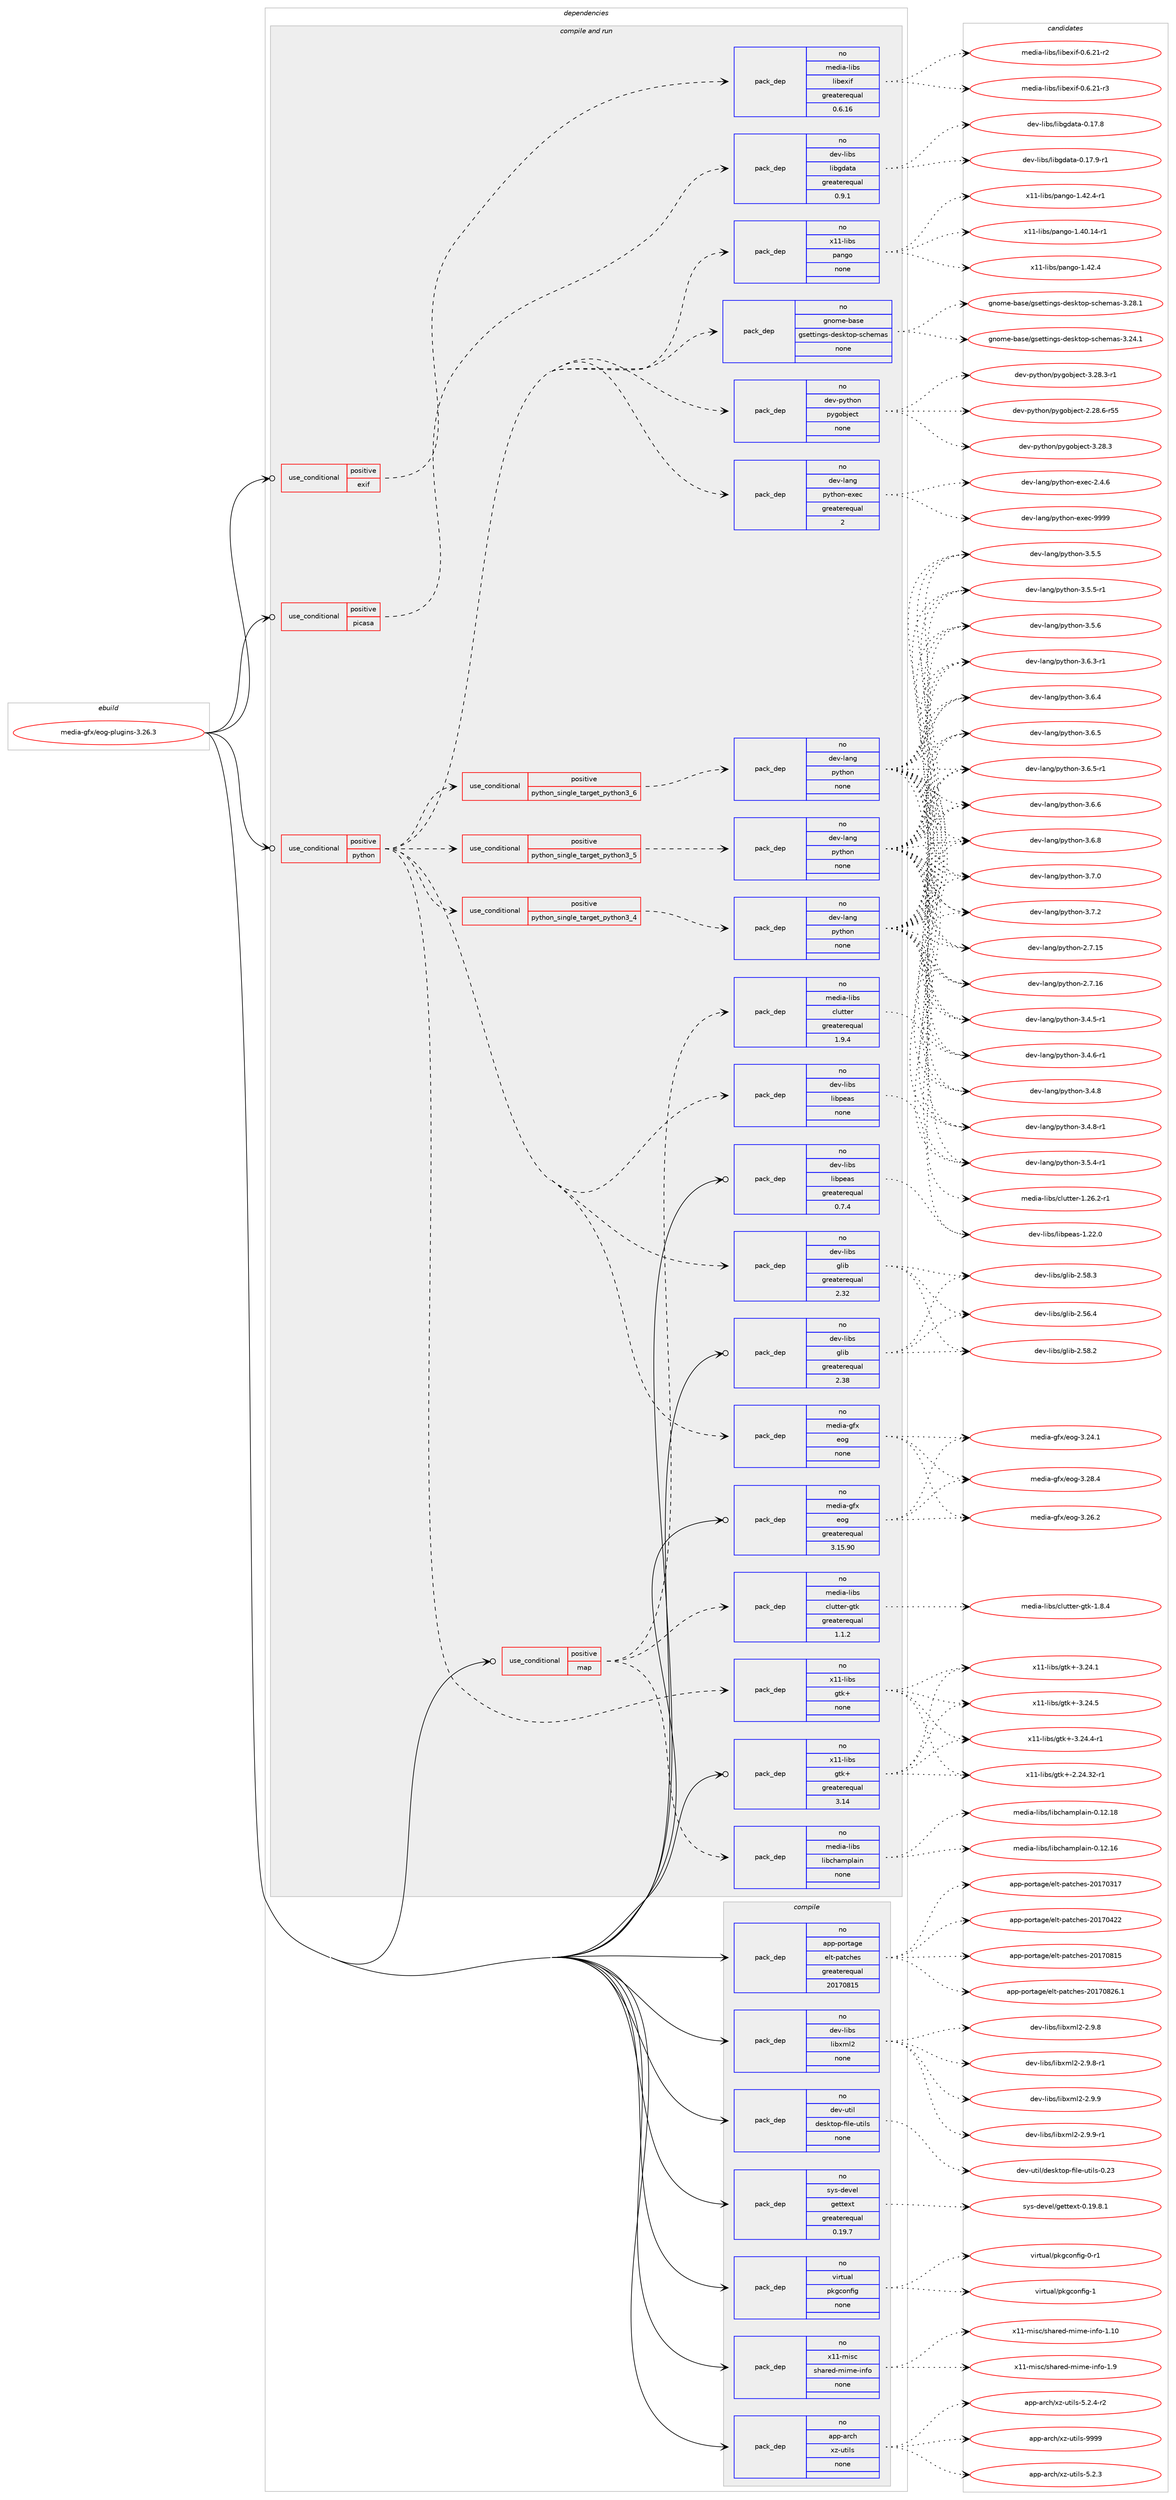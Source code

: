 digraph prolog {

# *************
# Graph options
# *************

newrank=true;
concentrate=true;
compound=true;
graph [rankdir=LR,fontname=Helvetica,fontsize=10,ranksep=1.5];#, ranksep=2.5, nodesep=0.2];
edge  [arrowhead=vee];
node  [fontname=Helvetica,fontsize=10];

# **********
# The ebuild
# **********

subgraph cluster_leftcol {
color=gray;
rank=same;
label=<<i>ebuild</i>>;
id [label="media-gfx/eog-plugins-3.26.3", color=red, width=4, href="../media-gfx/eog-plugins-3.26.3.svg"];
}

# ****************
# The dependencies
# ****************

subgraph cluster_midcol {
color=gray;
label=<<i>dependencies</i>>;
subgraph cluster_compile {
fillcolor="#eeeeee";
style=filled;
label=<<i>compile</i>>;
subgraph pack1144883 {
dependency1602691 [label=<<TABLE BORDER="0" CELLBORDER="1" CELLSPACING="0" CELLPADDING="4" WIDTH="220"><TR><TD ROWSPAN="6" CELLPADDING="30">pack_dep</TD></TR><TR><TD WIDTH="110">no</TD></TR><TR><TD>app-arch</TD></TR><TR><TD>xz-utils</TD></TR><TR><TD>none</TD></TR><TR><TD></TD></TR></TABLE>>, shape=none, color=blue];
}
id:e -> dependency1602691:w [weight=20,style="solid",arrowhead="vee"];
subgraph pack1144884 {
dependency1602692 [label=<<TABLE BORDER="0" CELLBORDER="1" CELLSPACING="0" CELLPADDING="4" WIDTH="220"><TR><TD ROWSPAN="6" CELLPADDING="30">pack_dep</TD></TR><TR><TD WIDTH="110">no</TD></TR><TR><TD>app-portage</TD></TR><TR><TD>elt-patches</TD></TR><TR><TD>greaterequal</TD></TR><TR><TD>20170815</TD></TR></TABLE>>, shape=none, color=blue];
}
id:e -> dependency1602692:w [weight=20,style="solid",arrowhead="vee"];
subgraph pack1144885 {
dependency1602693 [label=<<TABLE BORDER="0" CELLBORDER="1" CELLSPACING="0" CELLPADDING="4" WIDTH="220"><TR><TD ROWSPAN="6" CELLPADDING="30">pack_dep</TD></TR><TR><TD WIDTH="110">no</TD></TR><TR><TD>dev-libs</TD></TR><TR><TD>libxml2</TD></TR><TR><TD>none</TD></TR><TR><TD></TD></TR></TABLE>>, shape=none, color=blue];
}
id:e -> dependency1602693:w [weight=20,style="solid",arrowhead="vee"];
subgraph pack1144886 {
dependency1602694 [label=<<TABLE BORDER="0" CELLBORDER="1" CELLSPACING="0" CELLPADDING="4" WIDTH="220"><TR><TD ROWSPAN="6" CELLPADDING="30">pack_dep</TD></TR><TR><TD WIDTH="110">no</TD></TR><TR><TD>dev-util</TD></TR><TR><TD>desktop-file-utils</TD></TR><TR><TD>none</TD></TR><TR><TD></TD></TR></TABLE>>, shape=none, color=blue];
}
id:e -> dependency1602694:w [weight=20,style="solid",arrowhead="vee"];
subgraph pack1144887 {
dependency1602695 [label=<<TABLE BORDER="0" CELLBORDER="1" CELLSPACING="0" CELLPADDING="4" WIDTH="220"><TR><TD ROWSPAN="6" CELLPADDING="30">pack_dep</TD></TR><TR><TD WIDTH="110">no</TD></TR><TR><TD>sys-devel</TD></TR><TR><TD>gettext</TD></TR><TR><TD>greaterequal</TD></TR><TR><TD>0.19.7</TD></TR></TABLE>>, shape=none, color=blue];
}
id:e -> dependency1602695:w [weight=20,style="solid",arrowhead="vee"];
subgraph pack1144888 {
dependency1602696 [label=<<TABLE BORDER="0" CELLBORDER="1" CELLSPACING="0" CELLPADDING="4" WIDTH="220"><TR><TD ROWSPAN="6" CELLPADDING="30">pack_dep</TD></TR><TR><TD WIDTH="110">no</TD></TR><TR><TD>virtual</TD></TR><TR><TD>pkgconfig</TD></TR><TR><TD>none</TD></TR><TR><TD></TD></TR></TABLE>>, shape=none, color=blue];
}
id:e -> dependency1602696:w [weight=20,style="solid",arrowhead="vee"];
subgraph pack1144889 {
dependency1602697 [label=<<TABLE BORDER="0" CELLBORDER="1" CELLSPACING="0" CELLPADDING="4" WIDTH="220"><TR><TD ROWSPAN="6" CELLPADDING="30">pack_dep</TD></TR><TR><TD WIDTH="110">no</TD></TR><TR><TD>x11-misc</TD></TR><TR><TD>shared-mime-info</TD></TR><TR><TD>none</TD></TR><TR><TD></TD></TR></TABLE>>, shape=none, color=blue];
}
id:e -> dependency1602697:w [weight=20,style="solid",arrowhead="vee"];
}
subgraph cluster_compileandrun {
fillcolor="#eeeeee";
style=filled;
label=<<i>compile and run</i>>;
subgraph cond432260 {
dependency1602698 [label=<<TABLE BORDER="0" CELLBORDER="1" CELLSPACING="0" CELLPADDING="4"><TR><TD ROWSPAN="3" CELLPADDING="10">use_conditional</TD></TR><TR><TD>positive</TD></TR><TR><TD>exif</TD></TR></TABLE>>, shape=none, color=red];
subgraph pack1144890 {
dependency1602699 [label=<<TABLE BORDER="0" CELLBORDER="1" CELLSPACING="0" CELLPADDING="4" WIDTH="220"><TR><TD ROWSPAN="6" CELLPADDING="30">pack_dep</TD></TR><TR><TD WIDTH="110">no</TD></TR><TR><TD>media-libs</TD></TR><TR><TD>libexif</TD></TR><TR><TD>greaterequal</TD></TR><TR><TD>0.6.16</TD></TR></TABLE>>, shape=none, color=blue];
}
dependency1602698:e -> dependency1602699:w [weight=20,style="dashed",arrowhead="vee"];
}
id:e -> dependency1602698:w [weight=20,style="solid",arrowhead="odotvee"];
subgraph cond432261 {
dependency1602700 [label=<<TABLE BORDER="0" CELLBORDER="1" CELLSPACING="0" CELLPADDING="4"><TR><TD ROWSPAN="3" CELLPADDING="10">use_conditional</TD></TR><TR><TD>positive</TD></TR><TR><TD>map</TD></TR></TABLE>>, shape=none, color=red];
subgraph pack1144891 {
dependency1602701 [label=<<TABLE BORDER="0" CELLBORDER="1" CELLSPACING="0" CELLPADDING="4" WIDTH="220"><TR><TD ROWSPAN="6" CELLPADDING="30">pack_dep</TD></TR><TR><TD WIDTH="110">no</TD></TR><TR><TD>media-libs</TD></TR><TR><TD>libchamplain</TD></TR><TR><TD>none</TD></TR><TR><TD></TD></TR></TABLE>>, shape=none, color=blue];
}
dependency1602700:e -> dependency1602701:w [weight=20,style="dashed",arrowhead="vee"];
subgraph pack1144892 {
dependency1602702 [label=<<TABLE BORDER="0" CELLBORDER="1" CELLSPACING="0" CELLPADDING="4" WIDTH="220"><TR><TD ROWSPAN="6" CELLPADDING="30">pack_dep</TD></TR><TR><TD WIDTH="110">no</TD></TR><TR><TD>media-libs</TD></TR><TR><TD>clutter</TD></TR><TR><TD>greaterequal</TD></TR><TR><TD>1.9.4</TD></TR></TABLE>>, shape=none, color=blue];
}
dependency1602700:e -> dependency1602702:w [weight=20,style="dashed",arrowhead="vee"];
subgraph pack1144893 {
dependency1602703 [label=<<TABLE BORDER="0" CELLBORDER="1" CELLSPACING="0" CELLPADDING="4" WIDTH="220"><TR><TD ROWSPAN="6" CELLPADDING="30">pack_dep</TD></TR><TR><TD WIDTH="110">no</TD></TR><TR><TD>media-libs</TD></TR><TR><TD>clutter-gtk</TD></TR><TR><TD>greaterequal</TD></TR><TR><TD>1.1.2</TD></TR></TABLE>>, shape=none, color=blue];
}
dependency1602700:e -> dependency1602703:w [weight=20,style="dashed",arrowhead="vee"];
}
id:e -> dependency1602700:w [weight=20,style="solid",arrowhead="odotvee"];
subgraph cond432262 {
dependency1602704 [label=<<TABLE BORDER="0" CELLBORDER="1" CELLSPACING="0" CELLPADDING="4"><TR><TD ROWSPAN="3" CELLPADDING="10">use_conditional</TD></TR><TR><TD>positive</TD></TR><TR><TD>picasa</TD></TR></TABLE>>, shape=none, color=red];
subgraph pack1144894 {
dependency1602705 [label=<<TABLE BORDER="0" CELLBORDER="1" CELLSPACING="0" CELLPADDING="4" WIDTH="220"><TR><TD ROWSPAN="6" CELLPADDING="30">pack_dep</TD></TR><TR><TD WIDTH="110">no</TD></TR><TR><TD>dev-libs</TD></TR><TR><TD>libgdata</TD></TR><TR><TD>greaterequal</TD></TR><TR><TD>0.9.1</TD></TR></TABLE>>, shape=none, color=blue];
}
dependency1602704:e -> dependency1602705:w [weight=20,style="dashed",arrowhead="vee"];
}
id:e -> dependency1602704:w [weight=20,style="solid",arrowhead="odotvee"];
subgraph cond432263 {
dependency1602706 [label=<<TABLE BORDER="0" CELLBORDER="1" CELLSPACING="0" CELLPADDING="4"><TR><TD ROWSPAN="3" CELLPADDING="10">use_conditional</TD></TR><TR><TD>positive</TD></TR><TR><TD>python</TD></TR></TABLE>>, shape=none, color=red];
subgraph cond432264 {
dependency1602707 [label=<<TABLE BORDER="0" CELLBORDER="1" CELLSPACING="0" CELLPADDING="4"><TR><TD ROWSPAN="3" CELLPADDING="10">use_conditional</TD></TR><TR><TD>positive</TD></TR><TR><TD>python_single_target_python3_4</TD></TR></TABLE>>, shape=none, color=red];
subgraph pack1144895 {
dependency1602708 [label=<<TABLE BORDER="0" CELLBORDER="1" CELLSPACING="0" CELLPADDING="4" WIDTH="220"><TR><TD ROWSPAN="6" CELLPADDING="30">pack_dep</TD></TR><TR><TD WIDTH="110">no</TD></TR><TR><TD>dev-lang</TD></TR><TR><TD>python</TD></TR><TR><TD>none</TD></TR><TR><TD></TD></TR></TABLE>>, shape=none, color=blue];
}
dependency1602707:e -> dependency1602708:w [weight=20,style="dashed",arrowhead="vee"];
}
dependency1602706:e -> dependency1602707:w [weight=20,style="dashed",arrowhead="vee"];
subgraph cond432265 {
dependency1602709 [label=<<TABLE BORDER="0" CELLBORDER="1" CELLSPACING="0" CELLPADDING="4"><TR><TD ROWSPAN="3" CELLPADDING="10">use_conditional</TD></TR><TR><TD>positive</TD></TR><TR><TD>python_single_target_python3_5</TD></TR></TABLE>>, shape=none, color=red];
subgraph pack1144896 {
dependency1602710 [label=<<TABLE BORDER="0" CELLBORDER="1" CELLSPACING="0" CELLPADDING="4" WIDTH="220"><TR><TD ROWSPAN="6" CELLPADDING="30">pack_dep</TD></TR><TR><TD WIDTH="110">no</TD></TR><TR><TD>dev-lang</TD></TR><TR><TD>python</TD></TR><TR><TD>none</TD></TR><TR><TD></TD></TR></TABLE>>, shape=none, color=blue];
}
dependency1602709:e -> dependency1602710:w [weight=20,style="dashed",arrowhead="vee"];
}
dependency1602706:e -> dependency1602709:w [weight=20,style="dashed",arrowhead="vee"];
subgraph cond432266 {
dependency1602711 [label=<<TABLE BORDER="0" CELLBORDER="1" CELLSPACING="0" CELLPADDING="4"><TR><TD ROWSPAN="3" CELLPADDING="10">use_conditional</TD></TR><TR><TD>positive</TD></TR><TR><TD>python_single_target_python3_6</TD></TR></TABLE>>, shape=none, color=red];
subgraph pack1144897 {
dependency1602712 [label=<<TABLE BORDER="0" CELLBORDER="1" CELLSPACING="0" CELLPADDING="4" WIDTH="220"><TR><TD ROWSPAN="6" CELLPADDING="30">pack_dep</TD></TR><TR><TD WIDTH="110">no</TD></TR><TR><TD>dev-lang</TD></TR><TR><TD>python</TD></TR><TR><TD>none</TD></TR><TR><TD></TD></TR></TABLE>>, shape=none, color=blue];
}
dependency1602711:e -> dependency1602712:w [weight=20,style="dashed",arrowhead="vee"];
}
dependency1602706:e -> dependency1602711:w [weight=20,style="dashed",arrowhead="vee"];
subgraph pack1144898 {
dependency1602713 [label=<<TABLE BORDER="0" CELLBORDER="1" CELLSPACING="0" CELLPADDING="4" WIDTH="220"><TR><TD ROWSPAN="6" CELLPADDING="30">pack_dep</TD></TR><TR><TD WIDTH="110">no</TD></TR><TR><TD>dev-lang</TD></TR><TR><TD>python-exec</TD></TR><TR><TD>greaterequal</TD></TR><TR><TD>2</TD></TR></TABLE>>, shape=none, color=blue];
}
dependency1602706:e -> dependency1602713:w [weight=20,style="dashed",arrowhead="vee"];
subgraph pack1144899 {
dependency1602714 [label=<<TABLE BORDER="0" CELLBORDER="1" CELLSPACING="0" CELLPADDING="4" WIDTH="220"><TR><TD ROWSPAN="6" CELLPADDING="30">pack_dep</TD></TR><TR><TD WIDTH="110">no</TD></TR><TR><TD>dev-libs</TD></TR><TR><TD>glib</TD></TR><TR><TD>greaterequal</TD></TR><TR><TD>2.32</TD></TR></TABLE>>, shape=none, color=blue];
}
dependency1602706:e -> dependency1602714:w [weight=20,style="dashed",arrowhead="vee"];
subgraph pack1144900 {
dependency1602715 [label=<<TABLE BORDER="0" CELLBORDER="1" CELLSPACING="0" CELLPADDING="4" WIDTH="220"><TR><TD ROWSPAN="6" CELLPADDING="30">pack_dep</TD></TR><TR><TD WIDTH="110">no</TD></TR><TR><TD>dev-libs</TD></TR><TR><TD>libpeas</TD></TR><TR><TD>none</TD></TR><TR><TD></TD></TR></TABLE>>, shape=none, color=blue];
}
dependency1602706:e -> dependency1602715:w [weight=20,style="dashed",arrowhead="vee"];
subgraph pack1144901 {
dependency1602716 [label=<<TABLE BORDER="0" CELLBORDER="1" CELLSPACING="0" CELLPADDING="4" WIDTH="220"><TR><TD ROWSPAN="6" CELLPADDING="30">pack_dep</TD></TR><TR><TD WIDTH="110">no</TD></TR><TR><TD>dev-python</TD></TR><TR><TD>pygobject</TD></TR><TR><TD>none</TD></TR><TR><TD></TD></TR></TABLE>>, shape=none, color=blue];
}
dependency1602706:e -> dependency1602716:w [weight=20,style="dashed",arrowhead="vee"];
subgraph pack1144902 {
dependency1602717 [label=<<TABLE BORDER="0" CELLBORDER="1" CELLSPACING="0" CELLPADDING="4" WIDTH="220"><TR><TD ROWSPAN="6" CELLPADDING="30">pack_dep</TD></TR><TR><TD WIDTH="110">no</TD></TR><TR><TD>gnome-base</TD></TR><TR><TD>gsettings-desktop-schemas</TD></TR><TR><TD>none</TD></TR><TR><TD></TD></TR></TABLE>>, shape=none, color=blue];
}
dependency1602706:e -> dependency1602717:w [weight=20,style="dashed",arrowhead="vee"];
subgraph pack1144903 {
dependency1602718 [label=<<TABLE BORDER="0" CELLBORDER="1" CELLSPACING="0" CELLPADDING="4" WIDTH="220"><TR><TD ROWSPAN="6" CELLPADDING="30">pack_dep</TD></TR><TR><TD WIDTH="110">no</TD></TR><TR><TD>media-gfx</TD></TR><TR><TD>eog</TD></TR><TR><TD>none</TD></TR><TR><TD></TD></TR></TABLE>>, shape=none, color=blue];
}
dependency1602706:e -> dependency1602718:w [weight=20,style="dashed",arrowhead="vee"];
subgraph pack1144904 {
dependency1602719 [label=<<TABLE BORDER="0" CELLBORDER="1" CELLSPACING="0" CELLPADDING="4" WIDTH="220"><TR><TD ROWSPAN="6" CELLPADDING="30">pack_dep</TD></TR><TR><TD WIDTH="110">no</TD></TR><TR><TD>x11-libs</TD></TR><TR><TD>gtk+</TD></TR><TR><TD>none</TD></TR><TR><TD></TD></TR></TABLE>>, shape=none, color=blue];
}
dependency1602706:e -> dependency1602719:w [weight=20,style="dashed",arrowhead="vee"];
subgraph pack1144905 {
dependency1602720 [label=<<TABLE BORDER="0" CELLBORDER="1" CELLSPACING="0" CELLPADDING="4" WIDTH="220"><TR><TD ROWSPAN="6" CELLPADDING="30">pack_dep</TD></TR><TR><TD WIDTH="110">no</TD></TR><TR><TD>x11-libs</TD></TR><TR><TD>pango</TD></TR><TR><TD>none</TD></TR><TR><TD></TD></TR></TABLE>>, shape=none, color=blue];
}
dependency1602706:e -> dependency1602720:w [weight=20,style="dashed",arrowhead="vee"];
}
id:e -> dependency1602706:w [weight=20,style="solid",arrowhead="odotvee"];
subgraph pack1144906 {
dependency1602721 [label=<<TABLE BORDER="0" CELLBORDER="1" CELLSPACING="0" CELLPADDING="4" WIDTH="220"><TR><TD ROWSPAN="6" CELLPADDING="30">pack_dep</TD></TR><TR><TD WIDTH="110">no</TD></TR><TR><TD>dev-libs</TD></TR><TR><TD>glib</TD></TR><TR><TD>greaterequal</TD></TR><TR><TD>2.38</TD></TR></TABLE>>, shape=none, color=blue];
}
id:e -> dependency1602721:w [weight=20,style="solid",arrowhead="odotvee"];
subgraph pack1144907 {
dependency1602722 [label=<<TABLE BORDER="0" CELLBORDER="1" CELLSPACING="0" CELLPADDING="4" WIDTH="220"><TR><TD ROWSPAN="6" CELLPADDING="30">pack_dep</TD></TR><TR><TD WIDTH="110">no</TD></TR><TR><TD>dev-libs</TD></TR><TR><TD>libpeas</TD></TR><TR><TD>greaterequal</TD></TR><TR><TD>0.7.4</TD></TR></TABLE>>, shape=none, color=blue];
}
id:e -> dependency1602722:w [weight=20,style="solid",arrowhead="odotvee"];
subgraph pack1144908 {
dependency1602723 [label=<<TABLE BORDER="0" CELLBORDER="1" CELLSPACING="0" CELLPADDING="4" WIDTH="220"><TR><TD ROWSPAN="6" CELLPADDING="30">pack_dep</TD></TR><TR><TD WIDTH="110">no</TD></TR><TR><TD>media-gfx</TD></TR><TR><TD>eog</TD></TR><TR><TD>greaterequal</TD></TR><TR><TD>3.15.90</TD></TR></TABLE>>, shape=none, color=blue];
}
id:e -> dependency1602723:w [weight=20,style="solid",arrowhead="odotvee"];
subgraph pack1144909 {
dependency1602724 [label=<<TABLE BORDER="0" CELLBORDER="1" CELLSPACING="0" CELLPADDING="4" WIDTH="220"><TR><TD ROWSPAN="6" CELLPADDING="30">pack_dep</TD></TR><TR><TD WIDTH="110">no</TD></TR><TR><TD>x11-libs</TD></TR><TR><TD>gtk+</TD></TR><TR><TD>greaterequal</TD></TR><TR><TD>3.14</TD></TR></TABLE>>, shape=none, color=blue];
}
id:e -> dependency1602724:w [weight=20,style="solid",arrowhead="odotvee"];
}
subgraph cluster_run {
fillcolor="#eeeeee";
style=filled;
label=<<i>run</i>>;
}
}

# **************
# The candidates
# **************

subgraph cluster_choices {
rank=same;
color=gray;
label=<<i>candidates</i>>;

subgraph choice1144883 {
color=black;
nodesep=1;
choice971121124597114991044712012245117116105108115455346504651 [label="app-arch/xz-utils-5.2.3", color=red, width=4,href="../app-arch/xz-utils-5.2.3.svg"];
choice9711211245971149910447120122451171161051081154553465046524511450 [label="app-arch/xz-utils-5.2.4-r2", color=red, width=4,href="../app-arch/xz-utils-5.2.4-r2.svg"];
choice9711211245971149910447120122451171161051081154557575757 [label="app-arch/xz-utils-9999", color=red, width=4,href="../app-arch/xz-utils-9999.svg"];
dependency1602691:e -> choice971121124597114991044712012245117116105108115455346504651:w [style=dotted,weight="100"];
dependency1602691:e -> choice9711211245971149910447120122451171161051081154553465046524511450:w [style=dotted,weight="100"];
dependency1602691:e -> choice9711211245971149910447120122451171161051081154557575757:w [style=dotted,weight="100"];
}
subgraph choice1144884 {
color=black;
nodesep=1;
choice97112112451121111141169710310147101108116451129711699104101115455048495548514955 [label="app-portage/elt-patches-20170317", color=red, width=4,href="../app-portage/elt-patches-20170317.svg"];
choice97112112451121111141169710310147101108116451129711699104101115455048495548525050 [label="app-portage/elt-patches-20170422", color=red, width=4,href="../app-portage/elt-patches-20170422.svg"];
choice97112112451121111141169710310147101108116451129711699104101115455048495548564953 [label="app-portage/elt-patches-20170815", color=red, width=4,href="../app-portage/elt-patches-20170815.svg"];
choice971121124511211111411697103101471011081164511297116991041011154550484955485650544649 [label="app-portage/elt-patches-20170826.1", color=red, width=4,href="../app-portage/elt-patches-20170826.1.svg"];
dependency1602692:e -> choice97112112451121111141169710310147101108116451129711699104101115455048495548514955:w [style=dotted,weight="100"];
dependency1602692:e -> choice97112112451121111141169710310147101108116451129711699104101115455048495548525050:w [style=dotted,weight="100"];
dependency1602692:e -> choice97112112451121111141169710310147101108116451129711699104101115455048495548564953:w [style=dotted,weight="100"];
dependency1602692:e -> choice971121124511211111411697103101471011081164511297116991041011154550484955485650544649:w [style=dotted,weight="100"];
}
subgraph choice1144885 {
color=black;
nodesep=1;
choice1001011184510810598115471081059812010910850455046574656 [label="dev-libs/libxml2-2.9.8", color=red, width=4,href="../dev-libs/libxml2-2.9.8.svg"];
choice10010111845108105981154710810598120109108504550465746564511449 [label="dev-libs/libxml2-2.9.8-r1", color=red, width=4,href="../dev-libs/libxml2-2.9.8-r1.svg"];
choice1001011184510810598115471081059812010910850455046574657 [label="dev-libs/libxml2-2.9.9", color=red, width=4,href="../dev-libs/libxml2-2.9.9.svg"];
choice10010111845108105981154710810598120109108504550465746574511449 [label="dev-libs/libxml2-2.9.9-r1", color=red, width=4,href="../dev-libs/libxml2-2.9.9-r1.svg"];
dependency1602693:e -> choice1001011184510810598115471081059812010910850455046574656:w [style=dotted,weight="100"];
dependency1602693:e -> choice10010111845108105981154710810598120109108504550465746564511449:w [style=dotted,weight="100"];
dependency1602693:e -> choice1001011184510810598115471081059812010910850455046574657:w [style=dotted,weight="100"];
dependency1602693:e -> choice10010111845108105981154710810598120109108504550465746574511449:w [style=dotted,weight="100"];
}
subgraph choice1144886 {
color=black;
nodesep=1;
choice100101118451171161051084710010111510711611111245102105108101451171161051081154548465051 [label="dev-util/desktop-file-utils-0.23", color=red, width=4,href="../dev-util/desktop-file-utils-0.23.svg"];
dependency1602694:e -> choice100101118451171161051084710010111510711611111245102105108101451171161051081154548465051:w [style=dotted,weight="100"];
}
subgraph choice1144887 {
color=black;
nodesep=1;
choice1151211154510010111810110847103101116116101120116454846495746564649 [label="sys-devel/gettext-0.19.8.1", color=red, width=4,href="../sys-devel/gettext-0.19.8.1.svg"];
dependency1602695:e -> choice1151211154510010111810110847103101116116101120116454846495746564649:w [style=dotted,weight="100"];
}
subgraph choice1144888 {
color=black;
nodesep=1;
choice11810511411611797108471121071039911111010210510345484511449 [label="virtual/pkgconfig-0-r1", color=red, width=4,href="../virtual/pkgconfig-0-r1.svg"];
choice1181051141161179710847112107103991111101021051034549 [label="virtual/pkgconfig-1", color=red, width=4,href="../virtual/pkgconfig-1.svg"];
dependency1602696:e -> choice11810511411611797108471121071039911111010210510345484511449:w [style=dotted,weight="100"];
dependency1602696:e -> choice1181051141161179710847112107103991111101021051034549:w [style=dotted,weight="100"];
}
subgraph choice1144889 {
color=black;
nodesep=1;
choice12049494510910511599471151049711410110045109105109101451051101021114549464948 [label="x11-misc/shared-mime-info-1.10", color=red, width=4,href="../x11-misc/shared-mime-info-1.10.svg"];
choice120494945109105115994711510497114101100451091051091014510511010211145494657 [label="x11-misc/shared-mime-info-1.9", color=red, width=4,href="../x11-misc/shared-mime-info-1.9.svg"];
dependency1602697:e -> choice12049494510910511599471151049711410110045109105109101451051101021114549464948:w [style=dotted,weight="100"];
dependency1602697:e -> choice120494945109105115994711510497114101100451091051091014510511010211145494657:w [style=dotted,weight="100"];
}
subgraph choice1144890 {
color=black;
nodesep=1;
choice1091011001059745108105981154710810598101120105102454846544650494511450 [label="media-libs/libexif-0.6.21-r2", color=red, width=4,href="../media-libs/libexif-0.6.21-r2.svg"];
choice1091011001059745108105981154710810598101120105102454846544650494511451 [label="media-libs/libexif-0.6.21-r3", color=red, width=4,href="../media-libs/libexif-0.6.21-r3.svg"];
dependency1602699:e -> choice1091011001059745108105981154710810598101120105102454846544650494511450:w [style=dotted,weight="100"];
dependency1602699:e -> choice1091011001059745108105981154710810598101120105102454846544650494511451:w [style=dotted,weight="100"];
}
subgraph choice1144891 {
color=black;
nodesep=1;
choice10910110010597451081059811547108105989910497109112108971051104548464950464954 [label="media-libs/libchamplain-0.12.16", color=red, width=4,href="../media-libs/libchamplain-0.12.16.svg"];
choice10910110010597451081059811547108105989910497109112108971051104548464950464956 [label="media-libs/libchamplain-0.12.18", color=red, width=4,href="../media-libs/libchamplain-0.12.18.svg"];
dependency1602701:e -> choice10910110010597451081059811547108105989910497109112108971051104548464950464954:w [style=dotted,weight="100"];
dependency1602701:e -> choice10910110010597451081059811547108105989910497109112108971051104548464950464956:w [style=dotted,weight="100"];
}
subgraph choice1144892 {
color=black;
nodesep=1;
choice1091011001059745108105981154799108117116116101114454946505446504511449 [label="media-libs/clutter-1.26.2-r1", color=red, width=4,href="../media-libs/clutter-1.26.2-r1.svg"];
dependency1602702:e -> choice1091011001059745108105981154799108117116116101114454946505446504511449:w [style=dotted,weight="100"];
}
subgraph choice1144893 {
color=black;
nodesep=1;
choice109101100105974510810598115479910811711611610111445103116107454946564652 [label="media-libs/clutter-gtk-1.8.4", color=red, width=4,href="../media-libs/clutter-gtk-1.8.4.svg"];
dependency1602703:e -> choice109101100105974510810598115479910811711611610111445103116107454946564652:w [style=dotted,weight="100"];
}
subgraph choice1144894 {
color=black;
nodesep=1;
choice10010111845108105981154710810598103100971169745484649554656 [label="dev-libs/libgdata-0.17.8", color=red, width=4,href="../dev-libs/libgdata-0.17.8.svg"];
choice100101118451081059811547108105981031009711697454846495546574511449 [label="dev-libs/libgdata-0.17.9-r1", color=red, width=4,href="../dev-libs/libgdata-0.17.9-r1.svg"];
dependency1602705:e -> choice10010111845108105981154710810598103100971169745484649554656:w [style=dotted,weight="100"];
dependency1602705:e -> choice100101118451081059811547108105981031009711697454846495546574511449:w [style=dotted,weight="100"];
}
subgraph choice1144895 {
color=black;
nodesep=1;
choice10010111845108971101034711212111610411111045504655464953 [label="dev-lang/python-2.7.15", color=red, width=4,href="../dev-lang/python-2.7.15.svg"];
choice10010111845108971101034711212111610411111045504655464954 [label="dev-lang/python-2.7.16", color=red, width=4,href="../dev-lang/python-2.7.16.svg"];
choice1001011184510897110103471121211161041111104551465246534511449 [label="dev-lang/python-3.4.5-r1", color=red, width=4,href="../dev-lang/python-3.4.5-r1.svg"];
choice1001011184510897110103471121211161041111104551465246544511449 [label="dev-lang/python-3.4.6-r1", color=red, width=4,href="../dev-lang/python-3.4.6-r1.svg"];
choice100101118451089711010347112121116104111110455146524656 [label="dev-lang/python-3.4.8", color=red, width=4,href="../dev-lang/python-3.4.8.svg"];
choice1001011184510897110103471121211161041111104551465246564511449 [label="dev-lang/python-3.4.8-r1", color=red, width=4,href="../dev-lang/python-3.4.8-r1.svg"];
choice1001011184510897110103471121211161041111104551465346524511449 [label="dev-lang/python-3.5.4-r1", color=red, width=4,href="../dev-lang/python-3.5.4-r1.svg"];
choice100101118451089711010347112121116104111110455146534653 [label="dev-lang/python-3.5.5", color=red, width=4,href="../dev-lang/python-3.5.5.svg"];
choice1001011184510897110103471121211161041111104551465346534511449 [label="dev-lang/python-3.5.5-r1", color=red, width=4,href="../dev-lang/python-3.5.5-r1.svg"];
choice100101118451089711010347112121116104111110455146534654 [label="dev-lang/python-3.5.6", color=red, width=4,href="../dev-lang/python-3.5.6.svg"];
choice1001011184510897110103471121211161041111104551465446514511449 [label="dev-lang/python-3.6.3-r1", color=red, width=4,href="../dev-lang/python-3.6.3-r1.svg"];
choice100101118451089711010347112121116104111110455146544652 [label="dev-lang/python-3.6.4", color=red, width=4,href="../dev-lang/python-3.6.4.svg"];
choice100101118451089711010347112121116104111110455146544653 [label="dev-lang/python-3.6.5", color=red, width=4,href="../dev-lang/python-3.6.5.svg"];
choice1001011184510897110103471121211161041111104551465446534511449 [label="dev-lang/python-3.6.5-r1", color=red, width=4,href="../dev-lang/python-3.6.5-r1.svg"];
choice100101118451089711010347112121116104111110455146544654 [label="dev-lang/python-3.6.6", color=red, width=4,href="../dev-lang/python-3.6.6.svg"];
choice100101118451089711010347112121116104111110455146544656 [label="dev-lang/python-3.6.8", color=red, width=4,href="../dev-lang/python-3.6.8.svg"];
choice100101118451089711010347112121116104111110455146554648 [label="dev-lang/python-3.7.0", color=red, width=4,href="../dev-lang/python-3.7.0.svg"];
choice100101118451089711010347112121116104111110455146554650 [label="dev-lang/python-3.7.2", color=red, width=4,href="../dev-lang/python-3.7.2.svg"];
dependency1602708:e -> choice10010111845108971101034711212111610411111045504655464953:w [style=dotted,weight="100"];
dependency1602708:e -> choice10010111845108971101034711212111610411111045504655464954:w [style=dotted,weight="100"];
dependency1602708:e -> choice1001011184510897110103471121211161041111104551465246534511449:w [style=dotted,weight="100"];
dependency1602708:e -> choice1001011184510897110103471121211161041111104551465246544511449:w [style=dotted,weight="100"];
dependency1602708:e -> choice100101118451089711010347112121116104111110455146524656:w [style=dotted,weight="100"];
dependency1602708:e -> choice1001011184510897110103471121211161041111104551465246564511449:w [style=dotted,weight="100"];
dependency1602708:e -> choice1001011184510897110103471121211161041111104551465346524511449:w [style=dotted,weight="100"];
dependency1602708:e -> choice100101118451089711010347112121116104111110455146534653:w [style=dotted,weight="100"];
dependency1602708:e -> choice1001011184510897110103471121211161041111104551465346534511449:w [style=dotted,weight="100"];
dependency1602708:e -> choice100101118451089711010347112121116104111110455146534654:w [style=dotted,weight="100"];
dependency1602708:e -> choice1001011184510897110103471121211161041111104551465446514511449:w [style=dotted,weight="100"];
dependency1602708:e -> choice100101118451089711010347112121116104111110455146544652:w [style=dotted,weight="100"];
dependency1602708:e -> choice100101118451089711010347112121116104111110455146544653:w [style=dotted,weight="100"];
dependency1602708:e -> choice1001011184510897110103471121211161041111104551465446534511449:w [style=dotted,weight="100"];
dependency1602708:e -> choice100101118451089711010347112121116104111110455146544654:w [style=dotted,weight="100"];
dependency1602708:e -> choice100101118451089711010347112121116104111110455146544656:w [style=dotted,weight="100"];
dependency1602708:e -> choice100101118451089711010347112121116104111110455146554648:w [style=dotted,weight="100"];
dependency1602708:e -> choice100101118451089711010347112121116104111110455146554650:w [style=dotted,weight="100"];
}
subgraph choice1144896 {
color=black;
nodesep=1;
choice10010111845108971101034711212111610411111045504655464953 [label="dev-lang/python-2.7.15", color=red, width=4,href="../dev-lang/python-2.7.15.svg"];
choice10010111845108971101034711212111610411111045504655464954 [label="dev-lang/python-2.7.16", color=red, width=4,href="../dev-lang/python-2.7.16.svg"];
choice1001011184510897110103471121211161041111104551465246534511449 [label="dev-lang/python-3.4.5-r1", color=red, width=4,href="../dev-lang/python-3.4.5-r1.svg"];
choice1001011184510897110103471121211161041111104551465246544511449 [label="dev-lang/python-3.4.6-r1", color=red, width=4,href="../dev-lang/python-3.4.6-r1.svg"];
choice100101118451089711010347112121116104111110455146524656 [label="dev-lang/python-3.4.8", color=red, width=4,href="../dev-lang/python-3.4.8.svg"];
choice1001011184510897110103471121211161041111104551465246564511449 [label="dev-lang/python-3.4.8-r1", color=red, width=4,href="../dev-lang/python-3.4.8-r1.svg"];
choice1001011184510897110103471121211161041111104551465346524511449 [label="dev-lang/python-3.5.4-r1", color=red, width=4,href="../dev-lang/python-3.5.4-r1.svg"];
choice100101118451089711010347112121116104111110455146534653 [label="dev-lang/python-3.5.5", color=red, width=4,href="../dev-lang/python-3.5.5.svg"];
choice1001011184510897110103471121211161041111104551465346534511449 [label="dev-lang/python-3.5.5-r1", color=red, width=4,href="../dev-lang/python-3.5.5-r1.svg"];
choice100101118451089711010347112121116104111110455146534654 [label="dev-lang/python-3.5.6", color=red, width=4,href="../dev-lang/python-3.5.6.svg"];
choice1001011184510897110103471121211161041111104551465446514511449 [label="dev-lang/python-3.6.3-r1", color=red, width=4,href="../dev-lang/python-3.6.3-r1.svg"];
choice100101118451089711010347112121116104111110455146544652 [label="dev-lang/python-3.6.4", color=red, width=4,href="../dev-lang/python-3.6.4.svg"];
choice100101118451089711010347112121116104111110455146544653 [label="dev-lang/python-3.6.5", color=red, width=4,href="../dev-lang/python-3.6.5.svg"];
choice1001011184510897110103471121211161041111104551465446534511449 [label="dev-lang/python-3.6.5-r1", color=red, width=4,href="../dev-lang/python-3.6.5-r1.svg"];
choice100101118451089711010347112121116104111110455146544654 [label="dev-lang/python-3.6.6", color=red, width=4,href="../dev-lang/python-3.6.6.svg"];
choice100101118451089711010347112121116104111110455146544656 [label="dev-lang/python-3.6.8", color=red, width=4,href="../dev-lang/python-3.6.8.svg"];
choice100101118451089711010347112121116104111110455146554648 [label="dev-lang/python-3.7.0", color=red, width=4,href="../dev-lang/python-3.7.0.svg"];
choice100101118451089711010347112121116104111110455146554650 [label="dev-lang/python-3.7.2", color=red, width=4,href="../dev-lang/python-3.7.2.svg"];
dependency1602710:e -> choice10010111845108971101034711212111610411111045504655464953:w [style=dotted,weight="100"];
dependency1602710:e -> choice10010111845108971101034711212111610411111045504655464954:w [style=dotted,weight="100"];
dependency1602710:e -> choice1001011184510897110103471121211161041111104551465246534511449:w [style=dotted,weight="100"];
dependency1602710:e -> choice1001011184510897110103471121211161041111104551465246544511449:w [style=dotted,weight="100"];
dependency1602710:e -> choice100101118451089711010347112121116104111110455146524656:w [style=dotted,weight="100"];
dependency1602710:e -> choice1001011184510897110103471121211161041111104551465246564511449:w [style=dotted,weight="100"];
dependency1602710:e -> choice1001011184510897110103471121211161041111104551465346524511449:w [style=dotted,weight="100"];
dependency1602710:e -> choice100101118451089711010347112121116104111110455146534653:w [style=dotted,weight="100"];
dependency1602710:e -> choice1001011184510897110103471121211161041111104551465346534511449:w [style=dotted,weight="100"];
dependency1602710:e -> choice100101118451089711010347112121116104111110455146534654:w [style=dotted,weight="100"];
dependency1602710:e -> choice1001011184510897110103471121211161041111104551465446514511449:w [style=dotted,weight="100"];
dependency1602710:e -> choice100101118451089711010347112121116104111110455146544652:w [style=dotted,weight="100"];
dependency1602710:e -> choice100101118451089711010347112121116104111110455146544653:w [style=dotted,weight="100"];
dependency1602710:e -> choice1001011184510897110103471121211161041111104551465446534511449:w [style=dotted,weight="100"];
dependency1602710:e -> choice100101118451089711010347112121116104111110455146544654:w [style=dotted,weight="100"];
dependency1602710:e -> choice100101118451089711010347112121116104111110455146544656:w [style=dotted,weight="100"];
dependency1602710:e -> choice100101118451089711010347112121116104111110455146554648:w [style=dotted,weight="100"];
dependency1602710:e -> choice100101118451089711010347112121116104111110455146554650:w [style=dotted,weight="100"];
}
subgraph choice1144897 {
color=black;
nodesep=1;
choice10010111845108971101034711212111610411111045504655464953 [label="dev-lang/python-2.7.15", color=red, width=4,href="../dev-lang/python-2.7.15.svg"];
choice10010111845108971101034711212111610411111045504655464954 [label="dev-lang/python-2.7.16", color=red, width=4,href="../dev-lang/python-2.7.16.svg"];
choice1001011184510897110103471121211161041111104551465246534511449 [label="dev-lang/python-3.4.5-r1", color=red, width=4,href="../dev-lang/python-3.4.5-r1.svg"];
choice1001011184510897110103471121211161041111104551465246544511449 [label="dev-lang/python-3.4.6-r1", color=red, width=4,href="../dev-lang/python-3.4.6-r1.svg"];
choice100101118451089711010347112121116104111110455146524656 [label="dev-lang/python-3.4.8", color=red, width=4,href="../dev-lang/python-3.4.8.svg"];
choice1001011184510897110103471121211161041111104551465246564511449 [label="dev-lang/python-3.4.8-r1", color=red, width=4,href="../dev-lang/python-3.4.8-r1.svg"];
choice1001011184510897110103471121211161041111104551465346524511449 [label="dev-lang/python-3.5.4-r1", color=red, width=4,href="../dev-lang/python-3.5.4-r1.svg"];
choice100101118451089711010347112121116104111110455146534653 [label="dev-lang/python-3.5.5", color=red, width=4,href="../dev-lang/python-3.5.5.svg"];
choice1001011184510897110103471121211161041111104551465346534511449 [label="dev-lang/python-3.5.5-r1", color=red, width=4,href="../dev-lang/python-3.5.5-r1.svg"];
choice100101118451089711010347112121116104111110455146534654 [label="dev-lang/python-3.5.6", color=red, width=4,href="../dev-lang/python-3.5.6.svg"];
choice1001011184510897110103471121211161041111104551465446514511449 [label="dev-lang/python-3.6.3-r1", color=red, width=4,href="../dev-lang/python-3.6.3-r1.svg"];
choice100101118451089711010347112121116104111110455146544652 [label="dev-lang/python-3.6.4", color=red, width=4,href="../dev-lang/python-3.6.4.svg"];
choice100101118451089711010347112121116104111110455146544653 [label="dev-lang/python-3.6.5", color=red, width=4,href="../dev-lang/python-3.6.5.svg"];
choice1001011184510897110103471121211161041111104551465446534511449 [label="dev-lang/python-3.6.5-r1", color=red, width=4,href="../dev-lang/python-3.6.5-r1.svg"];
choice100101118451089711010347112121116104111110455146544654 [label="dev-lang/python-3.6.6", color=red, width=4,href="../dev-lang/python-3.6.6.svg"];
choice100101118451089711010347112121116104111110455146544656 [label="dev-lang/python-3.6.8", color=red, width=4,href="../dev-lang/python-3.6.8.svg"];
choice100101118451089711010347112121116104111110455146554648 [label="dev-lang/python-3.7.0", color=red, width=4,href="../dev-lang/python-3.7.0.svg"];
choice100101118451089711010347112121116104111110455146554650 [label="dev-lang/python-3.7.2", color=red, width=4,href="../dev-lang/python-3.7.2.svg"];
dependency1602712:e -> choice10010111845108971101034711212111610411111045504655464953:w [style=dotted,weight="100"];
dependency1602712:e -> choice10010111845108971101034711212111610411111045504655464954:w [style=dotted,weight="100"];
dependency1602712:e -> choice1001011184510897110103471121211161041111104551465246534511449:w [style=dotted,weight="100"];
dependency1602712:e -> choice1001011184510897110103471121211161041111104551465246544511449:w [style=dotted,weight="100"];
dependency1602712:e -> choice100101118451089711010347112121116104111110455146524656:w [style=dotted,weight="100"];
dependency1602712:e -> choice1001011184510897110103471121211161041111104551465246564511449:w [style=dotted,weight="100"];
dependency1602712:e -> choice1001011184510897110103471121211161041111104551465346524511449:w [style=dotted,weight="100"];
dependency1602712:e -> choice100101118451089711010347112121116104111110455146534653:w [style=dotted,weight="100"];
dependency1602712:e -> choice1001011184510897110103471121211161041111104551465346534511449:w [style=dotted,weight="100"];
dependency1602712:e -> choice100101118451089711010347112121116104111110455146534654:w [style=dotted,weight="100"];
dependency1602712:e -> choice1001011184510897110103471121211161041111104551465446514511449:w [style=dotted,weight="100"];
dependency1602712:e -> choice100101118451089711010347112121116104111110455146544652:w [style=dotted,weight="100"];
dependency1602712:e -> choice100101118451089711010347112121116104111110455146544653:w [style=dotted,weight="100"];
dependency1602712:e -> choice1001011184510897110103471121211161041111104551465446534511449:w [style=dotted,weight="100"];
dependency1602712:e -> choice100101118451089711010347112121116104111110455146544654:w [style=dotted,weight="100"];
dependency1602712:e -> choice100101118451089711010347112121116104111110455146544656:w [style=dotted,weight="100"];
dependency1602712:e -> choice100101118451089711010347112121116104111110455146554648:w [style=dotted,weight="100"];
dependency1602712:e -> choice100101118451089711010347112121116104111110455146554650:w [style=dotted,weight="100"];
}
subgraph choice1144898 {
color=black;
nodesep=1;
choice1001011184510897110103471121211161041111104510112010199455046524654 [label="dev-lang/python-exec-2.4.6", color=red, width=4,href="../dev-lang/python-exec-2.4.6.svg"];
choice10010111845108971101034711212111610411111045101120101994557575757 [label="dev-lang/python-exec-9999", color=red, width=4,href="../dev-lang/python-exec-9999.svg"];
dependency1602713:e -> choice1001011184510897110103471121211161041111104510112010199455046524654:w [style=dotted,weight="100"];
dependency1602713:e -> choice10010111845108971101034711212111610411111045101120101994557575757:w [style=dotted,weight="100"];
}
subgraph choice1144899 {
color=black;
nodesep=1;
choice1001011184510810598115471031081059845504653544652 [label="dev-libs/glib-2.56.4", color=red, width=4,href="../dev-libs/glib-2.56.4.svg"];
choice1001011184510810598115471031081059845504653564650 [label="dev-libs/glib-2.58.2", color=red, width=4,href="../dev-libs/glib-2.58.2.svg"];
choice1001011184510810598115471031081059845504653564651 [label="dev-libs/glib-2.58.3", color=red, width=4,href="../dev-libs/glib-2.58.3.svg"];
dependency1602714:e -> choice1001011184510810598115471031081059845504653544652:w [style=dotted,weight="100"];
dependency1602714:e -> choice1001011184510810598115471031081059845504653564650:w [style=dotted,weight="100"];
dependency1602714:e -> choice1001011184510810598115471031081059845504653564651:w [style=dotted,weight="100"];
}
subgraph choice1144900 {
color=black;
nodesep=1;
choice100101118451081059811547108105981121019711545494650504648 [label="dev-libs/libpeas-1.22.0", color=red, width=4,href="../dev-libs/libpeas-1.22.0.svg"];
dependency1602715:e -> choice100101118451081059811547108105981121019711545494650504648:w [style=dotted,weight="100"];
}
subgraph choice1144901 {
color=black;
nodesep=1;
choice1001011184511212111610411111047112121103111981061019911645504650564654451145353 [label="dev-python/pygobject-2.28.6-r55", color=red, width=4,href="../dev-python/pygobject-2.28.6-r55.svg"];
choice1001011184511212111610411111047112121103111981061019911645514650564651 [label="dev-python/pygobject-3.28.3", color=red, width=4,href="../dev-python/pygobject-3.28.3.svg"];
choice10010111845112121116104111110471121211031119810610199116455146505646514511449 [label="dev-python/pygobject-3.28.3-r1", color=red, width=4,href="../dev-python/pygobject-3.28.3-r1.svg"];
dependency1602716:e -> choice1001011184511212111610411111047112121103111981061019911645504650564654451145353:w [style=dotted,weight="100"];
dependency1602716:e -> choice1001011184511212111610411111047112121103111981061019911645514650564651:w [style=dotted,weight="100"];
dependency1602716:e -> choice10010111845112121116104111110471121211031119810610199116455146505646514511449:w [style=dotted,weight="100"];
}
subgraph choice1144902 {
color=black;
nodesep=1;
choice103110111109101459897115101471031151011161161051101031154510010111510711611111245115991041011099711545514650524649 [label="gnome-base/gsettings-desktop-schemas-3.24.1", color=red, width=4,href="../gnome-base/gsettings-desktop-schemas-3.24.1.svg"];
choice103110111109101459897115101471031151011161161051101031154510010111510711611111245115991041011099711545514650564649 [label="gnome-base/gsettings-desktop-schemas-3.28.1", color=red, width=4,href="../gnome-base/gsettings-desktop-schemas-3.28.1.svg"];
dependency1602717:e -> choice103110111109101459897115101471031151011161161051101031154510010111510711611111245115991041011099711545514650524649:w [style=dotted,weight="100"];
dependency1602717:e -> choice103110111109101459897115101471031151011161161051101031154510010111510711611111245115991041011099711545514650564649:w [style=dotted,weight="100"];
}
subgraph choice1144903 {
color=black;
nodesep=1;
choice10910110010597451031021204710111110345514650524649 [label="media-gfx/eog-3.24.1", color=red, width=4,href="../media-gfx/eog-3.24.1.svg"];
choice10910110010597451031021204710111110345514650544650 [label="media-gfx/eog-3.26.2", color=red, width=4,href="../media-gfx/eog-3.26.2.svg"];
choice10910110010597451031021204710111110345514650564652 [label="media-gfx/eog-3.28.4", color=red, width=4,href="../media-gfx/eog-3.28.4.svg"];
dependency1602718:e -> choice10910110010597451031021204710111110345514650524649:w [style=dotted,weight="100"];
dependency1602718:e -> choice10910110010597451031021204710111110345514650544650:w [style=dotted,weight="100"];
dependency1602718:e -> choice10910110010597451031021204710111110345514650564652:w [style=dotted,weight="100"];
}
subgraph choice1144904 {
color=black;
nodesep=1;
choice12049494510810598115471031161074345504650524651504511449 [label="x11-libs/gtk+-2.24.32-r1", color=red, width=4,href="../x11-libs/gtk+-2.24.32-r1.svg"];
choice12049494510810598115471031161074345514650524649 [label="x11-libs/gtk+-3.24.1", color=red, width=4,href="../x11-libs/gtk+-3.24.1.svg"];
choice120494945108105981154710311610743455146505246524511449 [label="x11-libs/gtk+-3.24.4-r1", color=red, width=4,href="../x11-libs/gtk+-3.24.4-r1.svg"];
choice12049494510810598115471031161074345514650524653 [label="x11-libs/gtk+-3.24.5", color=red, width=4,href="../x11-libs/gtk+-3.24.5.svg"];
dependency1602719:e -> choice12049494510810598115471031161074345504650524651504511449:w [style=dotted,weight="100"];
dependency1602719:e -> choice12049494510810598115471031161074345514650524649:w [style=dotted,weight="100"];
dependency1602719:e -> choice120494945108105981154710311610743455146505246524511449:w [style=dotted,weight="100"];
dependency1602719:e -> choice12049494510810598115471031161074345514650524653:w [style=dotted,weight="100"];
}
subgraph choice1144905 {
color=black;
nodesep=1;
choice12049494510810598115471129711010311145494652484649524511449 [label="x11-libs/pango-1.40.14-r1", color=red, width=4,href="../x11-libs/pango-1.40.14-r1.svg"];
choice12049494510810598115471129711010311145494652504652 [label="x11-libs/pango-1.42.4", color=red, width=4,href="../x11-libs/pango-1.42.4.svg"];
choice120494945108105981154711297110103111454946525046524511449 [label="x11-libs/pango-1.42.4-r1", color=red, width=4,href="../x11-libs/pango-1.42.4-r1.svg"];
dependency1602720:e -> choice12049494510810598115471129711010311145494652484649524511449:w [style=dotted,weight="100"];
dependency1602720:e -> choice12049494510810598115471129711010311145494652504652:w [style=dotted,weight="100"];
dependency1602720:e -> choice120494945108105981154711297110103111454946525046524511449:w [style=dotted,weight="100"];
}
subgraph choice1144906 {
color=black;
nodesep=1;
choice1001011184510810598115471031081059845504653544652 [label="dev-libs/glib-2.56.4", color=red, width=4,href="../dev-libs/glib-2.56.4.svg"];
choice1001011184510810598115471031081059845504653564650 [label="dev-libs/glib-2.58.2", color=red, width=4,href="../dev-libs/glib-2.58.2.svg"];
choice1001011184510810598115471031081059845504653564651 [label="dev-libs/glib-2.58.3", color=red, width=4,href="../dev-libs/glib-2.58.3.svg"];
dependency1602721:e -> choice1001011184510810598115471031081059845504653544652:w [style=dotted,weight="100"];
dependency1602721:e -> choice1001011184510810598115471031081059845504653564650:w [style=dotted,weight="100"];
dependency1602721:e -> choice1001011184510810598115471031081059845504653564651:w [style=dotted,weight="100"];
}
subgraph choice1144907 {
color=black;
nodesep=1;
choice100101118451081059811547108105981121019711545494650504648 [label="dev-libs/libpeas-1.22.0", color=red, width=4,href="../dev-libs/libpeas-1.22.0.svg"];
dependency1602722:e -> choice100101118451081059811547108105981121019711545494650504648:w [style=dotted,weight="100"];
}
subgraph choice1144908 {
color=black;
nodesep=1;
choice10910110010597451031021204710111110345514650524649 [label="media-gfx/eog-3.24.1", color=red, width=4,href="../media-gfx/eog-3.24.1.svg"];
choice10910110010597451031021204710111110345514650544650 [label="media-gfx/eog-3.26.2", color=red, width=4,href="../media-gfx/eog-3.26.2.svg"];
choice10910110010597451031021204710111110345514650564652 [label="media-gfx/eog-3.28.4", color=red, width=4,href="../media-gfx/eog-3.28.4.svg"];
dependency1602723:e -> choice10910110010597451031021204710111110345514650524649:w [style=dotted,weight="100"];
dependency1602723:e -> choice10910110010597451031021204710111110345514650544650:w [style=dotted,weight="100"];
dependency1602723:e -> choice10910110010597451031021204710111110345514650564652:w [style=dotted,weight="100"];
}
subgraph choice1144909 {
color=black;
nodesep=1;
choice12049494510810598115471031161074345504650524651504511449 [label="x11-libs/gtk+-2.24.32-r1", color=red, width=4,href="../x11-libs/gtk+-2.24.32-r1.svg"];
choice12049494510810598115471031161074345514650524649 [label="x11-libs/gtk+-3.24.1", color=red, width=4,href="../x11-libs/gtk+-3.24.1.svg"];
choice120494945108105981154710311610743455146505246524511449 [label="x11-libs/gtk+-3.24.4-r1", color=red, width=4,href="../x11-libs/gtk+-3.24.4-r1.svg"];
choice12049494510810598115471031161074345514650524653 [label="x11-libs/gtk+-3.24.5", color=red, width=4,href="../x11-libs/gtk+-3.24.5.svg"];
dependency1602724:e -> choice12049494510810598115471031161074345504650524651504511449:w [style=dotted,weight="100"];
dependency1602724:e -> choice12049494510810598115471031161074345514650524649:w [style=dotted,weight="100"];
dependency1602724:e -> choice120494945108105981154710311610743455146505246524511449:w [style=dotted,weight="100"];
dependency1602724:e -> choice12049494510810598115471031161074345514650524653:w [style=dotted,weight="100"];
}
}

}
